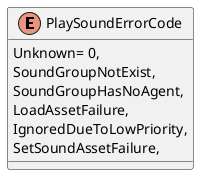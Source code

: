 @startuml
enum PlaySoundErrorCode {
    Unknown= 0,
    SoundGroupNotExist,
    SoundGroupHasNoAgent,
    LoadAssetFailure,
    IgnoredDueToLowPriority,
    SetSoundAssetFailure,
}
@enduml
